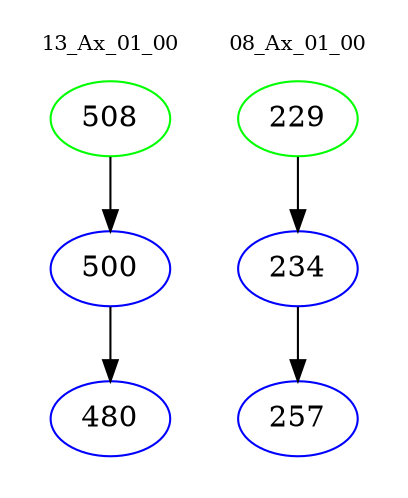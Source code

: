 digraph{
subgraph cluster_0 {
color = white
label = "13_Ax_01_00";
fontsize=10;
T0_508 [label="508", color="green"]
T0_508 -> T0_500 [color="black"]
T0_500 [label="500", color="blue"]
T0_500 -> T0_480 [color="black"]
T0_480 [label="480", color="blue"]
}
subgraph cluster_1 {
color = white
label = "08_Ax_01_00";
fontsize=10;
T1_229 [label="229", color="green"]
T1_229 -> T1_234 [color="black"]
T1_234 [label="234", color="blue"]
T1_234 -> T1_257 [color="black"]
T1_257 [label="257", color="blue"]
}
}
